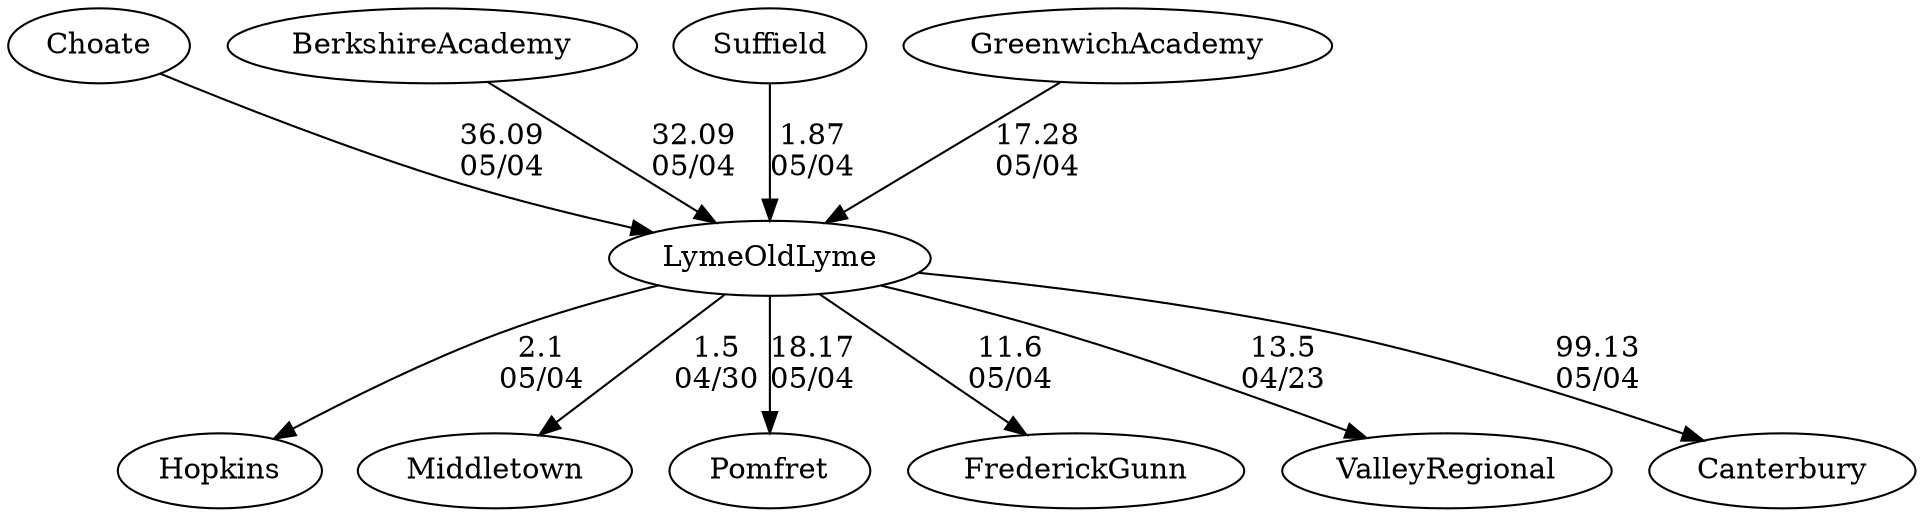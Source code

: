 digraph girls2foursLymeOldLyme {Hopkins [URL="girls2foursLymeOldLymeHopkins.html"];Middletown [URL="girls2foursLymeOldLymeMiddletown.html"];Pomfret [URL="girls2foursLymeOldLymePomfret.html"];FrederickGunn [URL="girls2foursLymeOldLymeFrederickGunn.html"];ValleyRegional [URL="girls2foursLymeOldLymeValleyRegional.html"];Choate [URL="girls2foursLymeOldLymeChoate.html"];BerkshireAcademy [URL="girls2foursLymeOldLymeBerkshireAcademy.html"];Suffield [URL="girls2foursLymeOldLymeSuffield.html"];LymeOldLyme [URL="girls2foursLymeOldLymeLymeOldLyme.html"];Canterbury [URL="girls2foursLymeOldLymeCanterbury.html"];GreenwichAcademy [URL="girls2foursLymeOldLymeGreenwichAcademy.html"];LymeOldLyme -> ValleyRegional[label="13.5
04/23", weight="87", tooltip="NEIRA Boys & Girls Fours,Lyme/Old Lyme v Valley regional			
Distance: 1500m Conditions: 6-8 mph headwind throughout the course. Mostly cloudy day, more than normal spectator boat traffic causing some wakes to enter the later races. Comments: Lyme/Old Lyme G3V4 raced in the girls 2V4 race. Due to conditions and to avoid having to cause all boats to realign in the B1V4 Lyme/Old Lyme was started approximately a deck down on valley. 
It was a great day of racing we’re glad that valley was able to join us on such a nice day. This was a race with another school Avon but only valley and LOLHS are NEIRA schools. If there is interest the LOL v Valley v Avon will be posted under the high school results.
None", URL="https://www.row2k.com/results/resultspage.cfm?UID=FBDCA5CCB2EE6264F2D1F77FEFB9FE93&cat=5", random="random"]; 
LymeOldLyme -> Middletown[label="1.5
04/30", weight="99", tooltip="NEIRA Boys & Girls Fours,Lyme/Old Lyme V Middletown			
Distance: 1500 Conditions: 7-11 mph cross tail wind. Waves challenging for 300-400 meters. Comments: It was a great day of racing. Lyme/Old Lyme was excited to host Middletown at our lake. 
For the B2V4 race Middletown put a 3rd boat in the race.
None", URL="https://www.row2k.com/results/resultspage.cfm?UID=CAD018DDC045C2C851D08C5626506B6F&cat=5", random="random"]; 
Suffield -> LymeOldLyme[label="1.87
05/04", weight="99", tooltip="Founder's Day Regatta			
", URL="", random="random"]; 
LymeOldLyme -> Hopkins[label="2.1
05/04", weight="98", tooltip="Founder's Day Regatta			
", URL="", random="random"]; 
LymeOldLyme -> FrederickGunn[label="11.6
05/04", weight="89", tooltip="Founder's Day Regatta			
", URL="", random="random"]; 
LymeOldLyme -> Pomfret[label="18.17
05/04", weight="82", tooltip="Founder's Day Regatta			
", URL="", random="random"]; 
LymeOldLyme -> Canterbury[label="99.13
05/04", weight="1", tooltip="Founder's Day Regatta			
", URL="", random="random"]; 
Choate -> LymeOldLyme[label="36.09
05/04", weight="64", tooltip="Founder's Day Regatta			
", URL="", random="random"]; 
BerkshireAcademy -> LymeOldLyme[label="32.09
05/04", weight="68", tooltip="Founder's Day Regatta			
", URL="", random="random"]; 
GreenwichAcademy -> LymeOldLyme[label="17.28
05/04", weight="83", tooltip="Founder's Day Regatta			
", URL="", random="random"]}